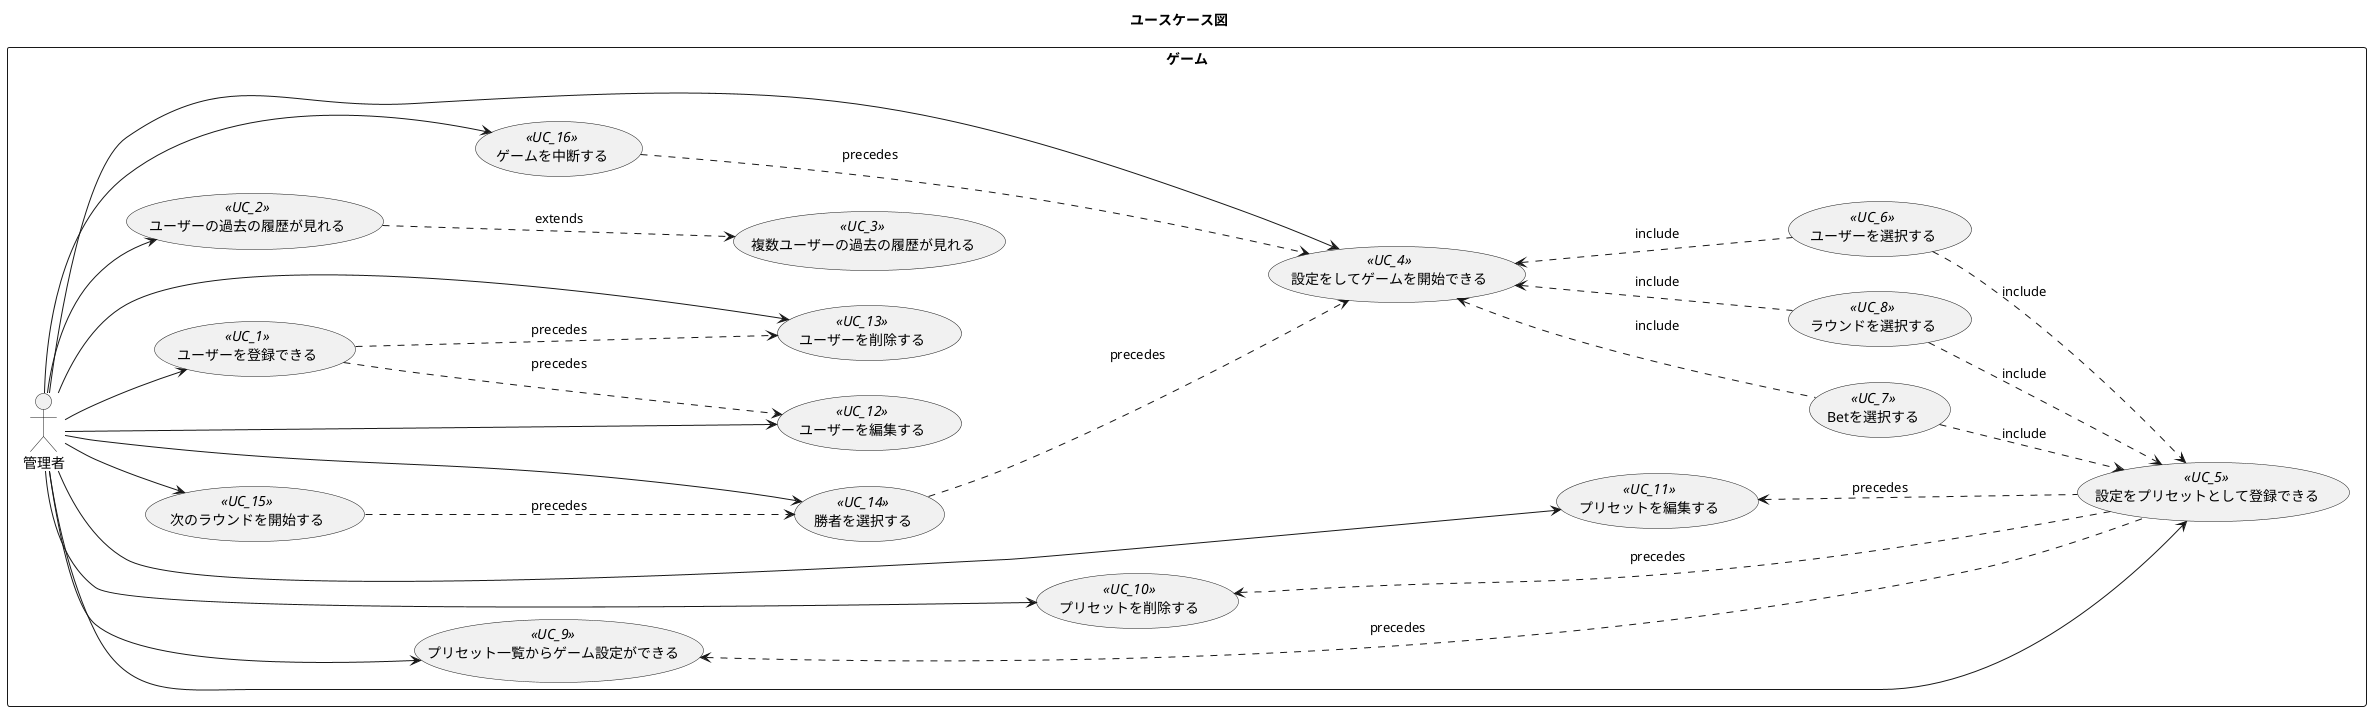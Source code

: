 @startuml ユースケース

title ユースケース図
left to right direction

rectangle ゲーム {
  (ユーザーを登録できる) <<UC_1>> as UC_1
  (ユーザーを編集する) <<UC_12>> as UC_12
  (ユーザーを削除する) <<UC_13>> as UC_13
  (ユーザーの過去の履歴が見れる) <<UC_2>> as UC_2
  (複数ユーザーの過去の履歴が見れる) <<UC_3>> as UC_3
  (設定をしてゲームを開始できる) <<UC_4>> as UC_4
  (設定をプリセットとして登録できる) <<UC_5>> as UC_5
  (プリセット一覧からゲーム設定ができる) <<UC_9>> as UC_9
  (プリセットを削除する) <<UC_10>> as UC_10
  (プリセットを編集する) <<UC_11>> as UC_11
  (ユーザーを選択する) <<UC_6>> as UC_6
  (Betを選択する) <<UC_7>> as UC_7
  (ラウンドを選択する) <<UC_8>> as UC_8
  (勝者を選択する) <<UC_14>> as UC_14
  (次のラウンドを開始する) <<UC_15>> as UC_15
  (ゲームを中断する) <<UC_16>> as UC_16

  管理者 --> UC_1
  管理者 --> UC_12
  管理者 --> UC_13
  管理者 --> UC_2
  管理者 --> UC_4
  管理者 -> UC_5
  管理者 --> UC_9
  管理者 --> UC_10
  管理者 --> UC_11
  管理者 --> UC_14
  管理者 --> UC_15
  管理者 --> UC_16

  UC_1 ..> UC_12: precedes
  UC_1 ..> UC_13: precedes
  UC_2 ..> UC_3: extends
  UC_6 .up.> UC_4: include
  UC_7 .up.> UC_4: include
  UC_8 .up.> UC_4: include
  UC_6 .down.> UC_5: include
  UC_7 .down.> UC_5: include
  UC_8 .down.> UC_5: include
  UC_5 .up.> UC_11: precedes
  UC_5 .up.> UC_10: precedes
  UC_5 .up.> UC_9: precedes
  UC_14 ..> UC_4: precedes
  UC_15 ..> UC_14: precedes
  UC_16 ..> UC_4: precedes
}

@enduml
